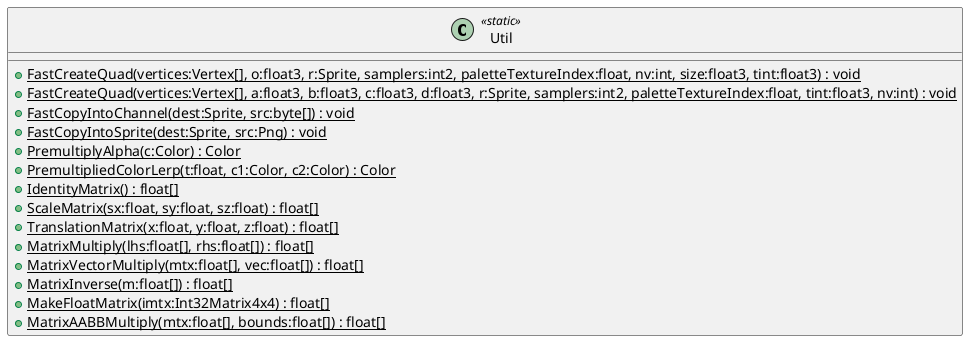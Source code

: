 @startuml
class Util <<static>> {
    + {static} FastCreateQuad(vertices:Vertex[], o:float3, r:Sprite, samplers:int2, paletteTextureIndex:float, nv:int, size:float3, tint:float3) : void
    + {static} FastCreateQuad(vertices:Vertex[], a:float3, b:float3, c:float3, d:float3, r:Sprite, samplers:int2, paletteTextureIndex:float, tint:float3, nv:int) : void
    + {static} FastCopyIntoChannel(dest:Sprite, src:byte[]) : void
    + {static} FastCopyIntoSprite(dest:Sprite, src:Png) : void
    + {static} PremultiplyAlpha(c:Color) : Color
    + {static} PremultipliedColorLerp(t:float, c1:Color, c2:Color) : Color
    + {static} IdentityMatrix() : float[]
    + {static} ScaleMatrix(sx:float, sy:float, sz:float) : float[]
    + {static} TranslationMatrix(x:float, y:float, z:float) : float[]
    + {static} MatrixMultiply(lhs:float[], rhs:float[]) : float[]
    + {static} MatrixVectorMultiply(mtx:float[], vec:float[]) : float[]
    + {static} MatrixInverse(m:float[]) : float[]
    + {static} MakeFloatMatrix(imtx:Int32Matrix4x4) : float[]
    + {static} MatrixAABBMultiply(mtx:float[], bounds:float[]) : float[]
}
@enduml
